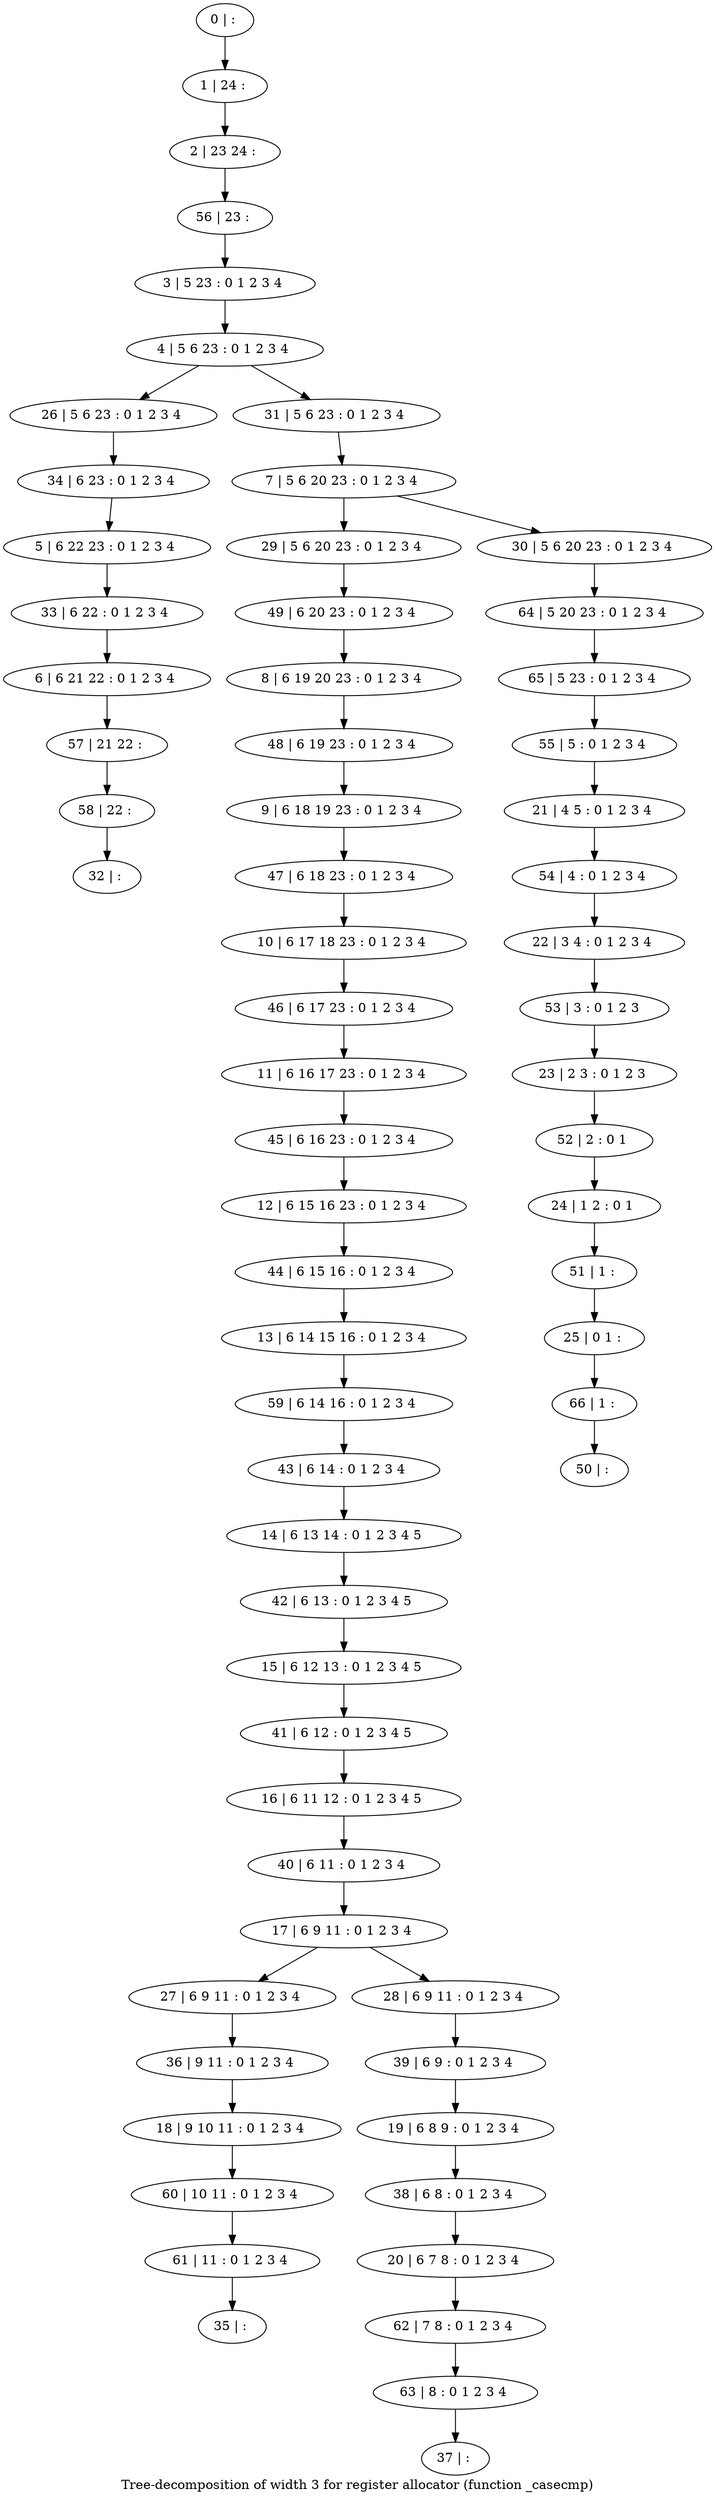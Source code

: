 digraph G {
graph [label="Tree-decomposition of width 3 for register allocator (function _casecmp)"]
0[label="0 | : "];
1[label="1 | 24 : "];
2[label="2 | 23 24 : "];
3[label="3 | 5 23 : 0 1 2 3 4 "];
4[label="4 | 5 6 23 : 0 1 2 3 4 "];
5[label="5 | 6 22 23 : 0 1 2 3 4 "];
6[label="6 | 6 21 22 : 0 1 2 3 4 "];
7[label="7 | 5 6 20 23 : 0 1 2 3 4 "];
8[label="8 | 6 19 20 23 : 0 1 2 3 4 "];
9[label="9 | 6 18 19 23 : 0 1 2 3 4 "];
10[label="10 | 6 17 18 23 : 0 1 2 3 4 "];
11[label="11 | 6 16 17 23 : 0 1 2 3 4 "];
12[label="12 | 6 15 16 23 : 0 1 2 3 4 "];
13[label="13 | 6 14 15 16 : 0 1 2 3 4 "];
14[label="14 | 6 13 14 : 0 1 2 3 4 5 "];
15[label="15 | 6 12 13 : 0 1 2 3 4 5 "];
16[label="16 | 6 11 12 : 0 1 2 3 4 5 "];
17[label="17 | 6 9 11 : 0 1 2 3 4 "];
18[label="18 | 9 10 11 : 0 1 2 3 4 "];
19[label="19 | 6 8 9 : 0 1 2 3 4 "];
20[label="20 | 6 7 8 : 0 1 2 3 4 "];
21[label="21 | 4 5 : 0 1 2 3 4 "];
22[label="22 | 3 4 : 0 1 2 3 4 "];
23[label="23 | 2 3 : 0 1 2 3 "];
24[label="24 | 1 2 : 0 1 "];
25[label="25 | 0 1 : "];
26[label="26 | 5 6 23 : 0 1 2 3 4 "];
27[label="27 | 6 9 11 : 0 1 2 3 4 "];
28[label="28 | 6 9 11 : 0 1 2 3 4 "];
29[label="29 | 5 6 20 23 : 0 1 2 3 4 "];
30[label="30 | 5 6 20 23 : 0 1 2 3 4 "];
31[label="31 | 5 6 23 : 0 1 2 3 4 "];
32[label="32 | : "];
33[label="33 | 6 22 : 0 1 2 3 4 "];
34[label="34 | 6 23 : 0 1 2 3 4 "];
35[label="35 | : "];
36[label="36 | 9 11 : 0 1 2 3 4 "];
37[label="37 | : "];
38[label="38 | 6 8 : 0 1 2 3 4 "];
39[label="39 | 6 9 : 0 1 2 3 4 "];
40[label="40 | 6 11 : 0 1 2 3 4 "];
41[label="41 | 6 12 : 0 1 2 3 4 5 "];
42[label="42 | 6 13 : 0 1 2 3 4 5 "];
43[label="43 | 6 14 : 0 1 2 3 4 "];
44[label="44 | 6 15 16 : 0 1 2 3 4 "];
45[label="45 | 6 16 23 : 0 1 2 3 4 "];
46[label="46 | 6 17 23 : 0 1 2 3 4 "];
47[label="47 | 6 18 23 : 0 1 2 3 4 "];
48[label="48 | 6 19 23 : 0 1 2 3 4 "];
49[label="49 | 6 20 23 : 0 1 2 3 4 "];
50[label="50 | : "];
51[label="51 | 1 : "];
52[label="52 | 2 : 0 1 "];
53[label="53 | 3 : 0 1 2 3 "];
54[label="54 | 4 : 0 1 2 3 4 "];
55[label="55 | 5 : 0 1 2 3 4 "];
56[label="56 | 23 : "];
57[label="57 | 21 22 : "];
58[label="58 | 22 : "];
59[label="59 | 6 14 16 : 0 1 2 3 4 "];
60[label="60 | 10 11 : 0 1 2 3 4 "];
61[label="61 | 11 : 0 1 2 3 4 "];
62[label="62 | 7 8 : 0 1 2 3 4 "];
63[label="63 | 8 : 0 1 2 3 4 "];
64[label="64 | 5 20 23 : 0 1 2 3 4 "];
65[label="65 | 5 23 : 0 1 2 3 4 "];
66[label="66 | 1 : "];
0->1 ;
1->2 ;
3->4 ;
4->26 ;
17->27 ;
17->28 ;
7->29 ;
7->30 ;
31->7 ;
4->31 ;
33->6 ;
5->33 ;
34->5 ;
26->34 ;
36->18 ;
27->36 ;
38->20 ;
19->38 ;
39->19 ;
28->39 ;
40->17 ;
16->40 ;
41->16 ;
15->41 ;
42->15 ;
14->42 ;
43->14 ;
44->13 ;
12->44 ;
45->12 ;
11->45 ;
46->11 ;
10->46 ;
47->10 ;
9->47 ;
48->9 ;
8->48 ;
49->8 ;
29->49 ;
51->25 ;
24->51 ;
52->24 ;
23->52 ;
53->23 ;
22->53 ;
54->22 ;
21->54 ;
55->21 ;
56->3 ;
2->56 ;
6->57 ;
58->32 ;
57->58 ;
59->43 ;
13->59 ;
18->60 ;
61->35 ;
60->61 ;
20->62 ;
63->37 ;
62->63 ;
30->64 ;
65->55 ;
64->65 ;
66->50 ;
25->66 ;
}
